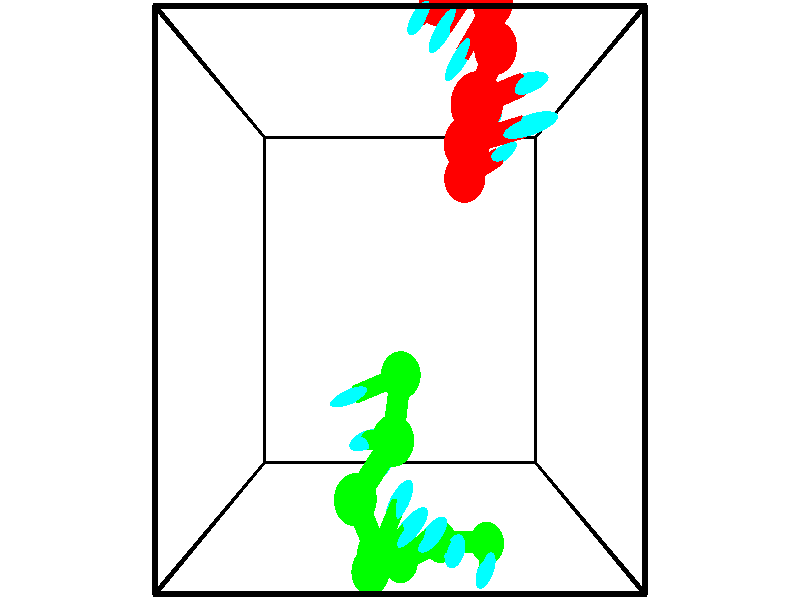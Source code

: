 // switches for output
#declare DRAW_BASES = 1; // possible values are 0, 1; only relevant for DNA ribbons
#declare DRAW_BASES_TYPE = 3; // possible values are 1, 2, 3; only relevant for DNA ribbons
#declare DRAW_FOG = 0; // set to 1 to enable fog

#include "colors.inc"

#include "transforms.inc"
background { rgb <1, 1, 1>}

#default {
   normal{
       ripples 0.25
       frequency 0.20
       turbulence 0.2
       lambda 5
   }
	finish {
		phong 0.1
		phong_size 40.
	}
}

// original window dimensions: 1024x640


// camera settings

camera {
	sky <-0, 1, 0>
	up <-0, 1, 0>
	right 1.6 * <1, 0, 0>
	location <2.5, 2.5, 11.1562>
	look_at <2.5, 2.5, 2.5>
	direction <0, 0, -8.6562>
	angle 67.0682
}


# declare cpy_camera_pos = <2.5, 2.5, 11.1562>;
# if (DRAW_FOG = 1)
fog {
	fog_type 2
	up vnormalize(cpy_camera_pos)
	color rgbt<1,1,1,0.3>
	distance 1e-5
	fog_alt 3e-3
	fog_offset 4
}
# end


// LIGHTS

# declare lum = 6;
global_settings {
	ambient_light rgb lum * <0.05, 0.05, 0.05>
	max_trace_level 15
}# declare cpy_direct_light_amount = 0.25;
light_source
{	1000 * <-1, -1, 1>,
	rgb lum * cpy_direct_light_amount
	parallel
}

light_source
{	1000 * <1, 1, -1>,
	rgb lum * cpy_direct_light_amount
	parallel
}

// strand 0

// nucleotide -1

// particle -1
sphere {
	<3.236091, 4.066995, 5.367526> 0.250000
	pigment { color rgbt <1,0,0,0> }
	no_shadow
}
cylinder {
	<3.539341, 4.221375, 5.157272>,  <3.721291, 4.314002, 5.031120>, 0.100000
	pigment { color rgbt <1,0,0,0> }
	no_shadow
}
cylinder {
	<3.539341, 4.221375, 5.157272>,  <3.236091, 4.066995, 5.367526>, 0.100000
	pigment { color rgbt <1,0,0,0> }
	no_shadow
}

// particle -1
sphere {
	<3.539341, 4.221375, 5.157272> 0.100000
	pigment { color rgbt <1,0,0,0> }
	no_shadow
}
sphere {
	0, 1
	scale<0.080000,0.200000,0.300000>
	matrix <0.198589, -0.904407, -0.377638,
		-0.621137, 0.181911, -0.762298,
		0.758124, 0.385948, -0.525635,
		3.766778, 4.337159, 4.999582>
	pigment { color rgbt <0,1,1,0> }
	no_shadow
}
cylinder {
	<3.231650, 3.928058, 4.532129>,  <3.236091, 4.066995, 5.367526>, 0.130000
	pigment { color rgbt <1,0,0,0> }
	no_shadow
}

// nucleotide -1

// particle -1
sphere {
	<3.231650, 3.928058, 4.532129> 0.250000
	pigment { color rgbt <1,0,0,0> }
	no_shadow
}
cylinder {
	<3.585423, 3.983231, 4.710457>,  <3.797686, 4.016334, 4.817454>, 0.100000
	pigment { color rgbt <1,0,0,0> }
	no_shadow
}
cylinder {
	<3.585423, 3.983231, 4.710457>,  <3.231650, 3.928058, 4.532129>, 0.100000
	pigment { color rgbt <1,0,0,0> }
	no_shadow
}

// particle -1
sphere {
	<3.585423, 3.983231, 4.710457> 0.100000
	pigment { color rgbt <1,0,0,0> }
	no_shadow
}
sphere {
	0, 1
	scale<0.080000,0.200000,0.300000>
	matrix <0.323197, -0.870172, -0.371946,
		0.336637, 0.473049, -0.814187,
		0.884431, 0.137932, 0.445820,
		3.850752, 4.024610, 4.844203>
	pigment { color rgbt <0,1,1,0> }
	no_shadow
}
cylinder {
	<3.290051, 3.740541, 3.790179>,  <3.231650, 3.928058, 4.532129>, 0.130000
	pigment { color rgbt <1,0,0,0> }
	no_shadow
}

// nucleotide -1

// particle -1
sphere {
	<3.290051, 3.740541, 3.790179> 0.250000
	pigment { color rgbt <1,0,0,0> }
	no_shadow
}
cylinder {
	<3.572041, 3.914497, 3.566078>,  <3.741234, 4.018871, 3.431617>, 0.100000
	pigment { color rgbt <1,0,0,0> }
	no_shadow
}
cylinder {
	<3.572041, 3.914497, 3.566078>,  <3.290051, 3.740541, 3.790179>, 0.100000
	pigment { color rgbt <1,0,0,0> }
	no_shadow
}

// particle -1
sphere {
	<3.572041, 3.914497, 3.566078> 0.100000
	pigment { color rgbt <1,0,0,0> }
	no_shadow
}
sphere {
	0, 1
	scale<0.080000,0.200000,0.300000>
	matrix <-0.549241, 0.834540, -0.043315,
		0.448716, 0.338250, 0.827188,
		0.704973, 0.434890, -0.560252,
		3.783533, 4.044964, 3.398002>
	pigment { color rgbt <0,1,1,0> }
	no_shadow
}
cylinder {
	<3.389276, 4.413799, 4.031618>,  <3.290051, 3.740541, 3.790179>, 0.130000
	pigment { color rgbt <1,0,0,0> }
	no_shadow
}

// nucleotide -1

// particle -1
sphere {
	<3.389276, 4.413799, 4.031618> 0.250000
	pigment { color rgbt <1,0,0,0> }
	no_shadow
}
cylinder {
	<3.526543, 4.424973, 3.656075>,  <3.608902, 4.431677, 3.430748>, 0.100000
	pigment { color rgbt <1,0,0,0> }
	no_shadow
}
cylinder {
	<3.526543, 4.424973, 3.656075>,  <3.389276, 4.413799, 4.031618>, 0.100000
	pigment { color rgbt <1,0,0,0> }
	no_shadow
}

// particle -1
sphere {
	<3.526543, 4.424973, 3.656075> 0.100000
	pigment { color rgbt <1,0,0,0> }
	no_shadow
}
sphere {
	0, 1
	scale<0.080000,0.200000,0.300000>
	matrix <-0.455342, 0.879197, -0.140274,
		0.821523, 0.475639, 0.314431,
		0.343166, 0.027935, -0.938859,
		3.629493, 4.433353, 3.374417>
	pigment { color rgbt <0,1,1,0> }
	no_shadow
}
cylinder {
	<3.636505, 4.991779, 3.975930>,  <3.389276, 4.413799, 4.031618>, 0.130000
	pigment { color rgbt <1,0,0,0> }
	no_shadow
}

// nucleotide -1

// particle -1
sphere {
	<3.636505, 4.991779, 3.975930> 0.250000
	pigment { color rgbt <1,0,0,0> }
	no_shadow
}
cylinder {
	<3.556187, 4.883392, 3.599365>,  <3.507996, 4.818360, 3.373426>, 0.100000
	pigment { color rgbt <1,0,0,0> }
	no_shadow
}
cylinder {
	<3.556187, 4.883392, 3.599365>,  <3.636505, 4.991779, 3.975930>, 0.100000
	pigment { color rgbt <1,0,0,0> }
	no_shadow
}

// particle -1
sphere {
	<3.556187, 4.883392, 3.599365> 0.100000
	pigment { color rgbt <1,0,0,0> }
	no_shadow
}
sphere {
	0, 1
	scale<0.080000,0.200000,0.300000>
	matrix <-0.607991, 0.787980, -0.097125,
		0.768133, 0.552869, -0.322968,
		-0.200795, -0.270967, -0.941413,
		3.495948, 4.802102, 3.316941>
	pigment { color rgbt <0,1,1,0> }
	no_shadow
}
cylinder {
	<3.666223, 5.614028, 3.567329>,  <3.636505, 4.991779, 3.975930>, 0.130000
	pigment { color rgbt <1,0,0,0> }
	no_shadow
}

// nucleotide -1

// particle -1
sphere {
	<3.666223, 5.614028, 3.567329> 0.250000
	pigment { color rgbt <1,0,0,0> }
	no_shadow
}
cylinder {
	<3.451832, 5.352371, 3.353851>,  <3.323197, 5.195377, 3.225765>, 0.100000
	pigment { color rgbt <1,0,0,0> }
	no_shadow
}
cylinder {
	<3.451832, 5.352371, 3.353851>,  <3.666223, 5.614028, 3.567329>, 0.100000
	pigment { color rgbt <1,0,0,0> }
	no_shadow
}

// particle -1
sphere {
	<3.451832, 5.352371, 3.353851> 0.100000
	pigment { color rgbt <1,0,0,0> }
	no_shadow
}
sphere {
	0, 1
	scale<0.080000,0.200000,0.300000>
	matrix <-0.717980, 0.685739, -0.119447,
		0.444109, 0.319160, -0.837200,
		-0.535978, -0.654140, -0.533693,
		3.291039, 5.156129, 3.193743>
	pigment { color rgbt <0,1,1,0> }
	no_shadow
}
cylinder {
	<3.502823, 6.057089, 3.021437>,  <3.666223, 5.614028, 3.567329>, 0.130000
	pigment { color rgbt <1,0,0,0> }
	no_shadow
}

// nucleotide -1

// particle -1
sphere {
	<3.502823, 6.057089, 3.021437> 0.250000
	pigment { color rgbt <1,0,0,0> }
	no_shadow
}
cylinder {
	<3.258785, 5.741653, 3.052200>,  <3.112363, 5.552392, 3.070658>, 0.100000
	pigment { color rgbt <1,0,0,0> }
	no_shadow
}
cylinder {
	<3.258785, 5.741653, 3.052200>,  <3.502823, 6.057089, 3.021437>, 0.100000
	pigment { color rgbt <1,0,0,0> }
	no_shadow
}

// particle -1
sphere {
	<3.258785, 5.741653, 3.052200> 0.100000
	pigment { color rgbt <1,0,0,0> }
	no_shadow
}
sphere {
	0, 1
	scale<0.080000,0.200000,0.300000>
	matrix <-0.788501, 0.594747, -0.156660,
		0.077799, -0.156219, -0.984654,
		-0.610093, -0.788588, 0.076908,
		3.075757, 5.505077, 3.075273>
	pigment { color rgbt <0,1,1,0> }
	no_shadow
}
cylinder {
	<3.021286, 6.058318, 2.466313>,  <3.502823, 6.057089, 3.021437>, 0.130000
	pigment { color rgbt <1,0,0,0> }
	no_shadow
}

// nucleotide -1

// particle -1
sphere {
	<3.021286, 6.058318, 2.466313> 0.250000
	pigment { color rgbt <1,0,0,0> }
	no_shadow
}
cylinder {
	<2.868465, 5.840988, 2.765335>,  <2.776773, 5.710590, 2.944748>, 0.100000
	pigment { color rgbt <1,0,0,0> }
	no_shadow
}
cylinder {
	<2.868465, 5.840988, 2.765335>,  <3.021286, 6.058318, 2.466313>, 0.100000
	pigment { color rgbt <1,0,0,0> }
	no_shadow
}

// particle -1
sphere {
	<2.868465, 5.840988, 2.765335> 0.100000
	pigment { color rgbt <1,0,0,0> }
	no_shadow
}
sphere {
	0, 1
	scale<0.080000,0.200000,0.300000>
	matrix <-0.820372, 0.571819, -0.003666,
		-0.425474, -0.614673, -0.664191,
		-0.382051, -0.543323, 0.747554,
		2.753850, 5.677991, 2.989601>
	pigment { color rgbt <0,1,1,0> }
	no_shadow
}
// strand 1

// nucleotide -1

// particle -1
sphere {
	<2.509068, 1.713089, 3.577358> 0.250000
	pigment { color rgbt <0,1,0,0> }
	no_shadow
}
cylinder {
	<2.147723, 1.574875, 3.475739>,  <1.930916, 1.491947, 3.414767>, 0.100000
	pigment { color rgbt <0,1,0,0> }
	no_shadow
}
cylinder {
	<2.147723, 1.574875, 3.475739>,  <2.509068, 1.713089, 3.577358>, 0.100000
	pigment { color rgbt <0,1,0,0> }
	no_shadow
}

// particle -1
sphere {
	<2.147723, 1.574875, 3.475739> 0.100000
	pigment { color rgbt <0,1,0,0> }
	no_shadow
}
sphere {
	0, 1
	scale<0.080000,0.200000,0.300000>
	matrix <0.315973, -0.936751, 0.150526,
		-0.289991, 0.055708, 0.955407,
		-0.903364, -0.345534, -0.254048,
		1.876714, 1.471215, 3.399524>
	pigment { color rgbt <0,1,1,0> }
	no_shadow
}
cylinder {
	<2.416076, 1.124951, 4.074422>,  <2.509068, 1.713089, 3.577358>, 0.130000
	pigment { color rgbt <0,1,0,0> }
	no_shadow
}

// nucleotide -1

// particle -1
sphere {
	<2.416076, 1.124951, 4.074422> 0.250000
	pigment { color rgbt <0,1,0,0> }
	no_shadow
}
cylinder {
	<2.216094, 1.062439, 3.733688>,  <2.096105, 1.024932, 3.529248>, 0.100000
	pigment { color rgbt <0,1,0,0> }
	no_shadow
}
cylinder {
	<2.216094, 1.062439, 3.733688>,  <2.416076, 1.124951, 4.074422>, 0.100000
	pigment { color rgbt <0,1,0,0> }
	no_shadow
}

// particle -1
sphere {
	<2.216094, 1.062439, 3.733688> 0.100000
	pigment { color rgbt <0,1,0,0> }
	no_shadow
}
sphere {
	0, 1
	scale<0.080000,0.200000,0.300000>
	matrix <0.384834, -0.921233, -0.056853,
		-0.775852, -0.356239, 0.520718,
		-0.499956, -0.156281, -0.851833,
		2.066107, 1.015555, 3.478138>
	pigment { color rgbt <0,1,1,0> }
	no_shadow
}
cylinder {
	<1.976871, 0.552310, 4.083400>,  <2.416076, 1.124951, 4.074422>, 0.130000
	pigment { color rgbt <0,1,0,0> }
	no_shadow
}

// nucleotide -1

// particle -1
sphere {
	<1.976871, 0.552310, 4.083400> 0.250000
	pigment { color rgbt <0,1,0,0> }
	no_shadow
}
cylinder {
	<2.108368, 0.615356, 3.710930>,  <2.187266, 0.653184, 3.487448>, 0.100000
	pigment { color rgbt <0,1,0,0> }
	no_shadow
}
cylinder {
	<2.108368, 0.615356, 3.710930>,  <1.976871, 0.552310, 4.083400>, 0.100000
	pigment { color rgbt <0,1,0,0> }
	no_shadow
}

// particle -1
sphere {
	<2.108368, 0.615356, 3.710930> 0.100000
	pigment { color rgbt <0,1,0,0> }
	no_shadow
}
sphere {
	0, 1
	scale<0.080000,0.200000,0.300000>
	matrix <0.490677, -0.870959, 0.025806,
		-0.806948, -0.465390, -0.363659,
		0.328742, 0.157615, -0.931174,
		2.206990, 0.662641, 3.431577>
	pigment { color rgbt <0,1,1,0> }
	no_shadow
}
cylinder {
	<2.233058, -0.051972, 3.884932>,  <1.976871, 0.552310, 4.083400>, 0.130000
	pigment { color rgbt <0,1,0,0> }
	no_shadow
}

// nucleotide -1

// particle -1
sphere {
	<2.233058, -0.051972, 3.884932> 0.250000
	pigment { color rgbt <0,1,0,0> }
	no_shadow
}
cylinder {
	<2.380708, 0.166817, 3.584381>,  <2.469297, 0.298090, 3.404050>, 0.100000
	pigment { color rgbt <0,1,0,0> }
	no_shadow
}
cylinder {
	<2.380708, 0.166817, 3.584381>,  <2.233058, -0.051972, 3.884932>, 0.100000
	pigment { color rgbt <0,1,0,0> }
	no_shadow
}

// particle -1
sphere {
	<2.380708, 0.166817, 3.584381> 0.100000
	pigment { color rgbt <0,1,0,0> }
	no_shadow
}
sphere {
	0, 1
	scale<0.080000,0.200000,0.300000>
	matrix <0.651646, -0.728764, -0.210381,
		-0.662650, -0.411976, -0.625437,
		0.369124, 0.546972, -0.751378,
		2.491445, 0.330908, 3.358968>
	pigment { color rgbt <0,1,1,0> }
	no_shadow
}
cylinder {
	<2.112042, -0.470794, 3.216745>,  <2.233058, -0.051972, 3.884932>, 0.130000
	pigment { color rgbt <0,1,0,0> }
	no_shadow
}

// nucleotide -1

// particle -1
sphere {
	<2.112042, -0.470794, 3.216745> 0.250000
	pigment { color rgbt <0,1,0,0> }
	no_shadow
}
cylinder {
	<2.411991, -0.207664, 3.188576>,  <2.591961, -0.049787, 3.171674>, 0.100000
	pigment { color rgbt <0,1,0,0> }
	no_shadow
}
cylinder {
	<2.411991, -0.207664, 3.188576>,  <2.112042, -0.470794, 3.216745>, 0.100000
	pigment { color rgbt <0,1,0,0> }
	no_shadow
}

// particle -1
sphere {
	<2.411991, -0.207664, 3.188576> 0.100000
	pigment { color rgbt <0,1,0,0> }
	no_shadow
}
sphere {
	0, 1
	scale<0.080000,0.200000,0.300000>
	matrix <0.631323, -0.743334, -0.221100,
		-0.197793, 0.121337, -0.972705,
		0.749873, 0.657823, -0.070424,
		2.636953, -0.010318, 3.167449>
	pigment { color rgbt <0,1,1,0> }
	no_shadow
}
cylinder {
	<2.508077, -0.609713, 2.518970>,  <2.112042, -0.470794, 3.216745>, 0.130000
	pigment { color rgbt <0,1,0,0> }
	no_shadow
}

// nucleotide -1

// particle -1
sphere {
	<2.508077, -0.609713, 2.518970> 0.250000
	pigment { color rgbt <0,1,0,0> }
	no_shadow
}
cylinder {
	<2.754323, -0.366333, 2.719292>,  <2.902071, -0.220305, 2.839485>, 0.100000
	pigment { color rgbt <0,1,0,0> }
	no_shadow
}
cylinder {
	<2.754323, -0.366333, 2.719292>,  <2.508077, -0.609713, 2.518970>, 0.100000
	pigment { color rgbt <0,1,0,0> }
	no_shadow
}

// particle -1
sphere {
	<2.754323, -0.366333, 2.719292> 0.100000
	pigment { color rgbt <0,1,0,0> }
	no_shadow
}
sphere {
	0, 1
	scale<0.080000,0.200000,0.300000>
	matrix <0.755165, -0.637140, -0.154199,
		0.225260, 0.473118, -0.851714,
		0.615616, 0.608451, 0.500805,
		2.939008, -0.183798, 2.869533>
	pigment { color rgbt <0,1,1,0> }
	no_shadow
}
cylinder {
	<3.102655, -0.529186, 2.081427>,  <2.508077, -0.609713, 2.518970>, 0.130000
	pigment { color rgbt <0,1,0,0> }
	no_shadow
}

// nucleotide -1

// particle -1
sphere {
	<3.102655, -0.529186, 2.081427> 0.250000
	pigment { color rgbt <0,1,0,0> }
	no_shadow
}
cylinder {
	<3.193658, -0.462502, 2.465187>,  <3.248260, -0.422491, 2.695443>, 0.100000
	pigment { color rgbt <0,1,0,0> }
	no_shadow
}
cylinder {
	<3.193658, -0.462502, 2.465187>,  <3.102655, -0.529186, 2.081427>, 0.100000
	pigment { color rgbt <0,1,0,0> }
	no_shadow
}

// particle -1
sphere {
	<3.193658, -0.462502, 2.465187> 0.100000
	pigment { color rgbt <0,1,0,0> }
	no_shadow
}
sphere {
	0, 1
	scale<0.080000,0.200000,0.300000>
	matrix <0.856623, -0.502787, -0.115769,
		0.463073, 0.848182, -0.257196,
		0.227508, 0.166711, 0.959400,
		3.261910, -0.412488, 2.753007>
	pigment { color rgbt <0,1,1,0> }
	no_shadow
}
cylinder {
	<3.809880, -0.537270, 2.085881>,  <3.102655, -0.529186, 2.081427>, 0.130000
	pigment { color rgbt <0,1,0,0> }
	no_shadow
}

// nucleotide -1

// particle -1
sphere {
	<3.809880, -0.537270, 2.085881> 0.250000
	pigment { color rgbt <0,1,0,0> }
	no_shadow
}
cylinder {
	<3.740598, -0.589790, 2.476318>,  <3.699029, -0.621303, 2.710581>, 0.100000
	pigment { color rgbt <0,1,0,0> }
	no_shadow
}
cylinder {
	<3.740598, -0.589790, 2.476318>,  <3.809880, -0.537270, 2.085881>, 0.100000
	pigment { color rgbt <0,1,0,0> }
	no_shadow
}

// particle -1
sphere {
	<3.740598, -0.589790, 2.476318> 0.100000
	pigment { color rgbt <0,1,0,0> }
	no_shadow
}
sphere {
	0, 1
	scale<0.080000,0.200000,0.300000>
	matrix <0.790545, -0.609625, 0.058275,
		0.587400, 0.781740, 0.209389,
		-0.173205, -0.131301, 0.976094,
		3.688636, -0.629181, 2.769147>
	pigment { color rgbt <0,1,1,0> }
	no_shadow
}
// box output
cylinder {
	<0.000000, 0.000000, 0.000000>,  <5.000000, 0.000000, 0.000000>, 0.025000
	pigment { color rgbt <0,0,0,0> }
	no_shadow
}
cylinder {
	<0.000000, 0.000000, 0.000000>,  <0.000000, 5.000000, 0.000000>, 0.025000
	pigment { color rgbt <0,0,0,0> }
	no_shadow
}
cylinder {
	<0.000000, 0.000000, 0.000000>,  <0.000000, 0.000000, 5.000000>, 0.025000
	pigment { color rgbt <0,0,0,0> }
	no_shadow
}
cylinder {
	<5.000000, 5.000000, 5.000000>,  <0.000000, 5.000000, 5.000000>, 0.025000
	pigment { color rgbt <0,0,0,0> }
	no_shadow
}
cylinder {
	<5.000000, 5.000000, 5.000000>,  <5.000000, 0.000000, 5.000000>, 0.025000
	pigment { color rgbt <0,0,0,0> }
	no_shadow
}
cylinder {
	<5.000000, 5.000000, 5.000000>,  <5.000000, 5.000000, 0.000000>, 0.025000
	pigment { color rgbt <0,0,0,0> }
	no_shadow
}
cylinder {
	<0.000000, 0.000000, 5.000000>,  <0.000000, 5.000000, 5.000000>, 0.025000
	pigment { color rgbt <0,0,0,0> }
	no_shadow
}
cylinder {
	<0.000000, 0.000000, 5.000000>,  <5.000000, 0.000000, 5.000000>, 0.025000
	pigment { color rgbt <0,0,0,0> }
	no_shadow
}
cylinder {
	<5.000000, 5.000000, 0.000000>,  <0.000000, 5.000000, 0.000000>, 0.025000
	pigment { color rgbt <0,0,0,0> }
	no_shadow
}
cylinder {
	<5.000000, 5.000000, 0.000000>,  <5.000000, 0.000000, 0.000000>, 0.025000
	pigment { color rgbt <0,0,0,0> }
	no_shadow
}
cylinder {
	<5.000000, 0.000000, 5.000000>,  <5.000000, 0.000000, 0.000000>, 0.025000
	pigment { color rgbt <0,0,0,0> }
	no_shadow
}
cylinder {
	<0.000000, 5.000000, 0.000000>,  <0.000000, 5.000000, 5.000000>, 0.025000
	pigment { color rgbt <0,0,0,0> }
	no_shadow
}
// end of box output
